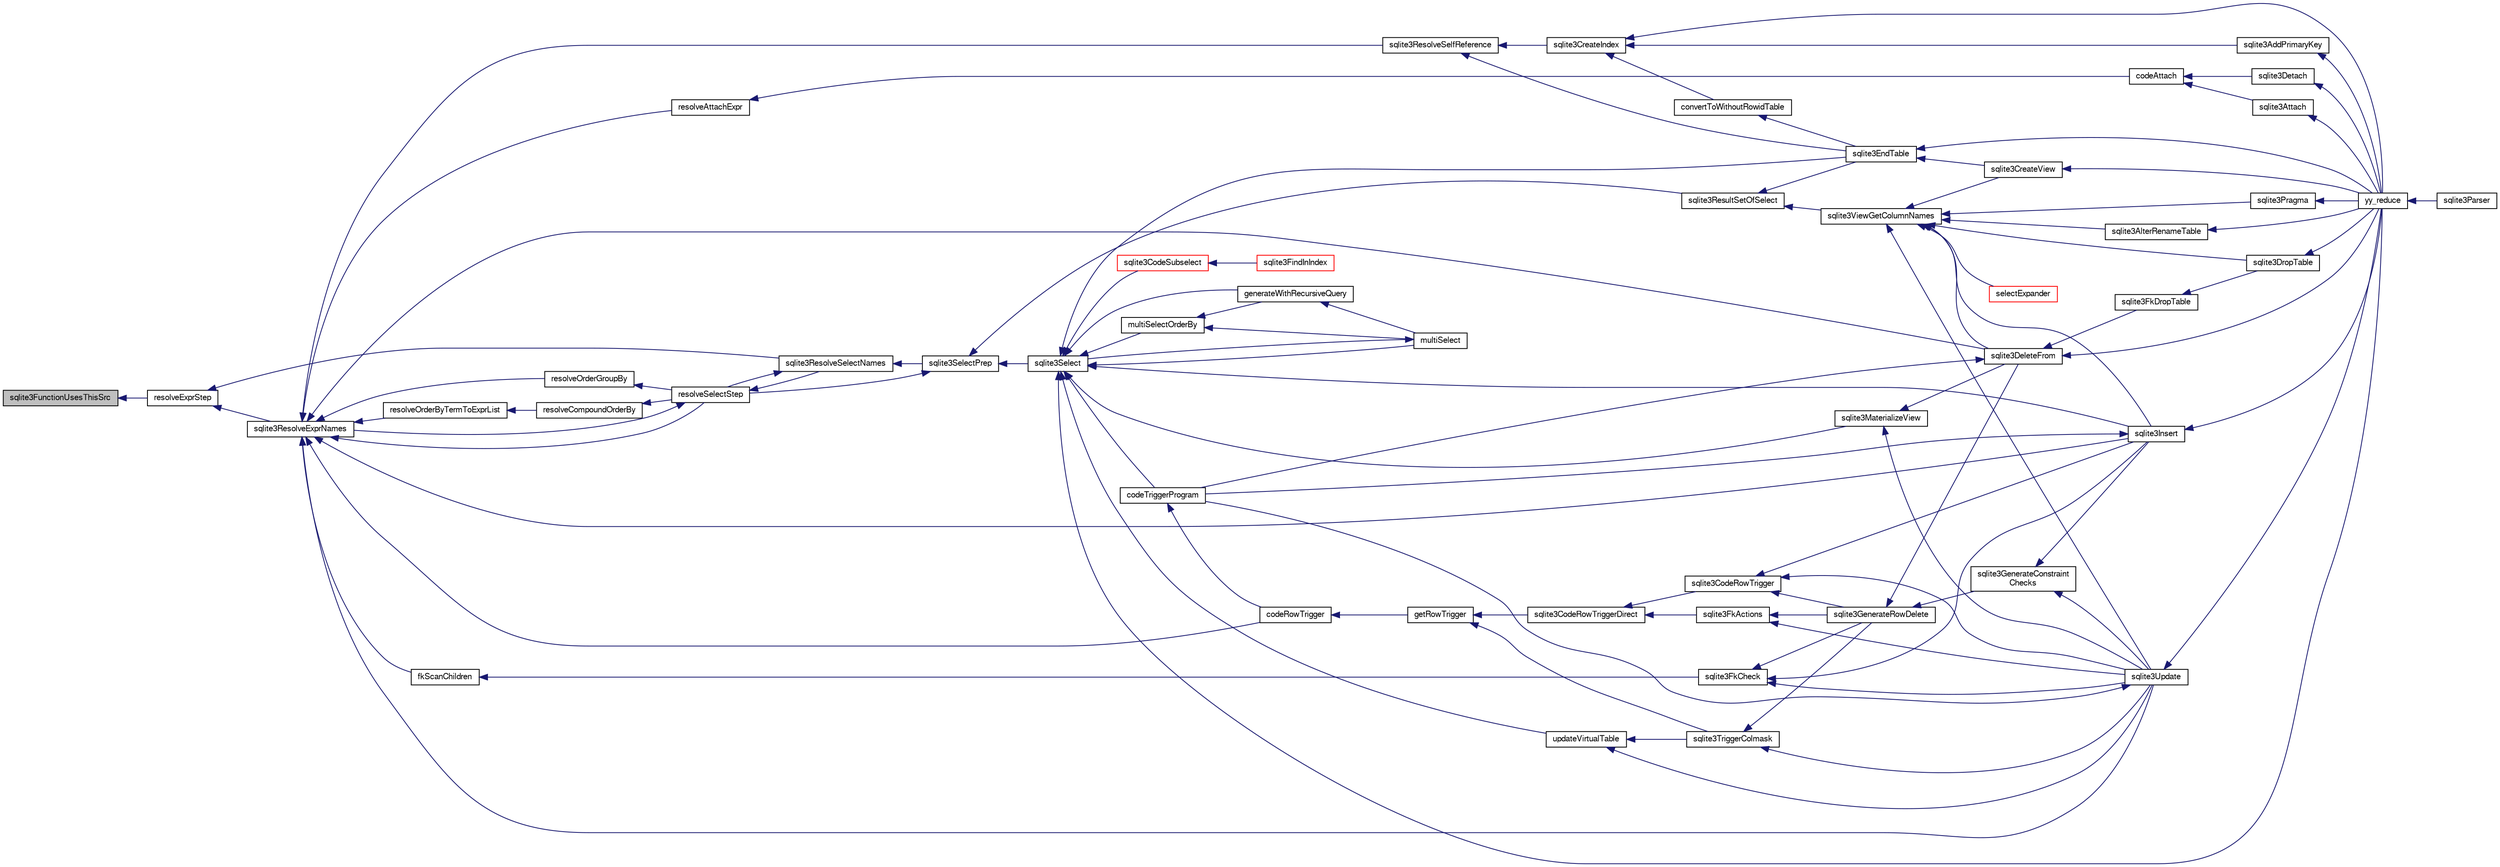 digraph "sqlite3FunctionUsesThisSrc"
{
  edge [fontname="FreeSans",fontsize="10",labelfontname="FreeSans",labelfontsize="10"];
  node [fontname="FreeSans",fontsize="10",shape=record];
  rankdir="LR";
  Node550570 [label="sqlite3FunctionUsesThisSrc",height=0.2,width=0.4,color="black", fillcolor="grey75", style="filled", fontcolor="black"];
  Node550570 -> Node550571 [dir="back",color="midnightblue",fontsize="10",style="solid",fontname="FreeSans"];
  Node550571 [label="resolveExprStep",height=0.2,width=0.4,color="black", fillcolor="white", style="filled",URL="$sqlite3_8c.html#a0687a8650fd8a4ebbf5c2c5a75a8fb13"];
  Node550571 -> Node550572 [dir="back",color="midnightblue",fontsize="10",style="solid",fontname="FreeSans"];
  Node550572 [label="sqlite3ResolveExprNames",height=0.2,width=0.4,color="black", fillcolor="white", style="filled",URL="$sqlite3_8c.html#a537cf717a3f847807d3a3fd65da636ad"];
  Node550572 -> Node550573 [dir="back",color="midnightblue",fontsize="10",style="solid",fontname="FreeSans"];
  Node550573 [label="resolveOrderByTermToExprList",height=0.2,width=0.4,color="black", fillcolor="white", style="filled",URL="$sqlite3_8c.html#ac7f7eabdc769257622ad90aac3e02fe6"];
  Node550573 -> Node550574 [dir="back",color="midnightblue",fontsize="10",style="solid",fontname="FreeSans"];
  Node550574 [label="resolveCompoundOrderBy",height=0.2,width=0.4,color="black", fillcolor="white", style="filled",URL="$sqlite3_8c.html#a462c5aa49cfd6aad6a92fa60ddefc569"];
  Node550574 -> Node550575 [dir="back",color="midnightblue",fontsize="10",style="solid",fontname="FreeSans"];
  Node550575 [label="resolveSelectStep",height=0.2,width=0.4,color="black", fillcolor="white", style="filled",URL="$sqlite3_8c.html#a0b9015a9e505c63fd104dcbad672c814"];
  Node550575 -> Node550572 [dir="back",color="midnightblue",fontsize="10",style="solid",fontname="FreeSans"];
  Node550575 -> Node550576 [dir="back",color="midnightblue",fontsize="10",style="solid",fontname="FreeSans"];
  Node550576 [label="sqlite3ResolveSelectNames",height=0.2,width=0.4,color="black", fillcolor="white", style="filled",URL="$sqlite3_8c.html#a0cf10c480643b1ab9eaa02056a400734"];
  Node550576 -> Node550575 [dir="back",color="midnightblue",fontsize="10",style="solid",fontname="FreeSans"];
  Node550576 -> Node550577 [dir="back",color="midnightblue",fontsize="10",style="solid",fontname="FreeSans"];
  Node550577 [label="sqlite3SelectPrep",height=0.2,width=0.4,color="black", fillcolor="white", style="filled",URL="$sqlite3_8c.html#aa4385bd53c0a43dea72fbc23cc78e1c6"];
  Node550577 -> Node550575 [dir="back",color="midnightblue",fontsize="10",style="solid",fontname="FreeSans"];
  Node550577 -> Node550578 [dir="back",color="midnightblue",fontsize="10",style="solid",fontname="FreeSans"];
  Node550578 [label="sqlite3ResultSetOfSelect",height=0.2,width=0.4,color="black", fillcolor="white", style="filled",URL="$sqlite3_8c.html#ade35a86757654a36498d74152aa2fda8"];
  Node550578 -> Node550579 [dir="back",color="midnightblue",fontsize="10",style="solid",fontname="FreeSans"];
  Node550579 [label="sqlite3EndTable",height=0.2,width=0.4,color="black", fillcolor="white", style="filled",URL="$sqlite3_8c.html#a7b5f2c66c0f0b6f819d970ca389768b0"];
  Node550579 -> Node550580 [dir="back",color="midnightblue",fontsize="10",style="solid",fontname="FreeSans"];
  Node550580 [label="sqlite3CreateView",height=0.2,width=0.4,color="black", fillcolor="white", style="filled",URL="$sqlite3_8c.html#a9d85cb00ff71dee5cd9a019503a6982e"];
  Node550580 -> Node550581 [dir="back",color="midnightblue",fontsize="10",style="solid",fontname="FreeSans"];
  Node550581 [label="yy_reduce",height=0.2,width=0.4,color="black", fillcolor="white", style="filled",URL="$sqlite3_8c.html#a7c419a9b25711c666a9a2449ef377f14"];
  Node550581 -> Node550582 [dir="back",color="midnightblue",fontsize="10",style="solid",fontname="FreeSans"];
  Node550582 [label="sqlite3Parser",height=0.2,width=0.4,color="black", fillcolor="white", style="filled",URL="$sqlite3_8c.html#a0327d71a5fabe0b6a343d78a2602e72a"];
  Node550579 -> Node550581 [dir="back",color="midnightblue",fontsize="10",style="solid",fontname="FreeSans"];
  Node550578 -> Node550583 [dir="back",color="midnightblue",fontsize="10",style="solid",fontname="FreeSans"];
  Node550583 [label="sqlite3ViewGetColumnNames",height=0.2,width=0.4,color="black", fillcolor="white", style="filled",URL="$sqlite3_8c.html#aebc7cd8d9e2bd174ae0a60363d3f6ce8"];
  Node550583 -> Node550584 [dir="back",color="midnightblue",fontsize="10",style="solid",fontname="FreeSans"];
  Node550584 [label="sqlite3AlterRenameTable",height=0.2,width=0.4,color="black", fillcolor="white", style="filled",URL="$sqlite3_8c.html#aa5cfdb507ff74e559f2efb0318c96d2c"];
  Node550584 -> Node550581 [dir="back",color="midnightblue",fontsize="10",style="solid",fontname="FreeSans"];
  Node550583 -> Node550580 [dir="back",color="midnightblue",fontsize="10",style="solid",fontname="FreeSans"];
  Node550583 -> Node550585 [dir="back",color="midnightblue",fontsize="10",style="solid",fontname="FreeSans"];
  Node550585 [label="sqlite3DropTable",height=0.2,width=0.4,color="black", fillcolor="white", style="filled",URL="$sqlite3_8c.html#a5534f77364b5568783c0e50db3c9defb"];
  Node550585 -> Node550581 [dir="back",color="midnightblue",fontsize="10",style="solid",fontname="FreeSans"];
  Node550583 -> Node550586 [dir="back",color="midnightblue",fontsize="10",style="solid",fontname="FreeSans"];
  Node550586 [label="sqlite3DeleteFrom",height=0.2,width=0.4,color="black", fillcolor="white", style="filled",URL="$sqlite3_8c.html#ab9b4b45349188b49eabb23f94608a091"];
  Node550586 -> Node550587 [dir="back",color="midnightblue",fontsize="10",style="solid",fontname="FreeSans"];
  Node550587 [label="sqlite3FkDropTable",height=0.2,width=0.4,color="black", fillcolor="white", style="filled",URL="$sqlite3_8c.html#a1218c6fc74e89152ceaa4760e82f5ef9"];
  Node550587 -> Node550585 [dir="back",color="midnightblue",fontsize="10",style="solid",fontname="FreeSans"];
  Node550586 -> Node550588 [dir="back",color="midnightblue",fontsize="10",style="solid",fontname="FreeSans"];
  Node550588 [label="codeTriggerProgram",height=0.2,width=0.4,color="black", fillcolor="white", style="filled",URL="$sqlite3_8c.html#a120801f59d9281d201d2ff4b2606836e"];
  Node550588 -> Node550589 [dir="back",color="midnightblue",fontsize="10",style="solid",fontname="FreeSans"];
  Node550589 [label="codeRowTrigger",height=0.2,width=0.4,color="black", fillcolor="white", style="filled",URL="$sqlite3_8c.html#a463cea5aaaf388b560b206570a0022fc"];
  Node550589 -> Node550590 [dir="back",color="midnightblue",fontsize="10",style="solid",fontname="FreeSans"];
  Node550590 [label="getRowTrigger",height=0.2,width=0.4,color="black", fillcolor="white", style="filled",URL="$sqlite3_8c.html#a69626ef20b540d1a2b19cf56f3f45689"];
  Node550590 -> Node550591 [dir="back",color="midnightblue",fontsize="10",style="solid",fontname="FreeSans"];
  Node550591 [label="sqlite3CodeRowTriggerDirect",height=0.2,width=0.4,color="black", fillcolor="white", style="filled",URL="$sqlite3_8c.html#ad92829f9001bcf89a0299dad5a48acd4"];
  Node550591 -> Node550592 [dir="back",color="midnightblue",fontsize="10",style="solid",fontname="FreeSans"];
  Node550592 [label="sqlite3FkActions",height=0.2,width=0.4,color="black", fillcolor="white", style="filled",URL="$sqlite3_8c.html#a39159bd1623724946c22355ba7f3ef90"];
  Node550592 -> Node550593 [dir="back",color="midnightblue",fontsize="10",style="solid",fontname="FreeSans"];
  Node550593 [label="sqlite3GenerateRowDelete",height=0.2,width=0.4,color="black", fillcolor="white", style="filled",URL="$sqlite3_8c.html#a2c76cbf3027fc18fdbb8cb4cd96b77d9"];
  Node550593 -> Node550586 [dir="back",color="midnightblue",fontsize="10",style="solid",fontname="FreeSans"];
  Node550593 -> Node550594 [dir="back",color="midnightblue",fontsize="10",style="solid",fontname="FreeSans"];
  Node550594 [label="sqlite3GenerateConstraint\lChecks",height=0.2,width=0.4,color="black", fillcolor="white", style="filled",URL="$sqlite3_8c.html#aef639c1e6a0c0a67ca6e7690ad931bd2"];
  Node550594 -> Node550595 [dir="back",color="midnightblue",fontsize="10",style="solid",fontname="FreeSans"];
  Node550595 [label="sqlite3Insert",height=0.2,width=0.4,color="black", fillcolor="white", style="filled",URL="$sqlite3_8c.html#a5b17c9c2000bae6bdff8e6be48d7dc2b"];
  Node550595 -> Node550588 [dir="back",color="midnightblue",fontsize="10",style="solid",fontname="FreeSans"];
  Node550595 -> Node550581 [dir="back",color="midnightblue",fontsize="10",style="solid",fontname="FreeSans"];
  Node550594 -> Node550596 [dir="back",color="midnightblue",fontsize="10",style="solid",fontname="FreeSans"];
  Node550596 [label="sqlite3Update",height=0.2,width=0.4,color="black", fillcolor="white", style="filled",URL="$sqlite3_8c.html#ac5aa67c46e8cc8174566fabe6809fafa"];
  Node550596 -> Node550588 [dir="back",color="midnightblue",fontsize="10",style="solid",fontname="FreeSans"];
  Node550596 -> Node550581 [dir="back",color="midnightblue",fontsize="10",style="solid",fontname="FreeSans"];
  Node550592 -> Node550596 [dir="back",color="midnightblue",fontsize="10",style="solid",fontname="FreeSans"];
  Node550591 -> Node550597 [dir="back",color="midnightblue",fontsize="10",style="solid",fontname="FreeSans"];
  Node550597 [label="sqlite3CodeRowTrigger",height=0.2,width=0.4,color="black", fillcolor="white", style="filled",URL="$sqlite3_8c.html#a37f21393c74de4d01b16761ee9abacd9"];
  Node550597 -> Node550593 [dir="back",color="midnightblue",fontsize="10",style="solid",fontname="FreeSans"];
  Node550597 -> Node550595 [dir="back",color="midnightblue",fontsize="10",style="solid",fontname="FreeSans"];
  Node550597 -> Node550596 [dir="back",color="midnightblue",fontsize="10",style="solid",fontname="FreeSans"];
  Node550590 -> Node550598 [dir="back",color="midnightblue",fontsize="10",style="solid",fontname="FreeSans"];
  Node550598 [label="sqlite3TriggerColmask",height=0.2,width=0.4,color="black", fillcolor="white", style="filled",URL="$sqlite3_8c.html#acace8e99e37ae5e84ea03c65e820c540"];
  Node550598 -> Node550593 [dir="back",color="midnightblue",fontsize="10",style="solid",fontname="FreeSans"];
  Node550598 -> Node550596 [dir="back",color="midnightblue",fontsize="10",style="solid",fontname="FreeSans"];
  Node550586 -> Node550581 [dir="back",color="midnightblue",fontsize="10",style="solid",fontname="FreeSans"];
  Node550583 -> Node550595 [dir="back",color="midnightblue",fontsize="10",style="solid",fontname="FreeSans"];
  Node550583 -> Node550599 [dir="back",color="midnightblue",fontsize="10",style="solid",fontname="FreeSans"];
  Node550599 [label="sqlite3Pragma",height=0.2,width=0.4,color="black", fillcolor="white", style="filled",URL="$sqlite3_8c.html#a111391370f58f8e6a6eca51fd34d62ed"];
  Node550599 -> Node550581 [dir="back",color="midnightblue",fontsize="10",style="solid",fontname="FreeSans"];
  Node550583 -> Node550600 [dir="back",color="midnightblue",fontsize="10",style="solid",fontname="FreeSans"];
  Node550600 [label="selectExpander",height=0.2,width=0.4,color="red", fillcolor="white", style="filled",URL="$sqlite3_8c.html#abee977318fbf74531340c6e41b0ca953"];
  Node550583 -> Node550596 [dir="back",color="midnightblue",fontsize="10",style="solid",fontname="FreeSans"];
  Node550577 -> Node550602 [dir="back",color="midnightblue",fontsize="10",style="solid",fontname="FreeSans"];
  Node550602 [label="sqlite3Select",height=0.2,width=0.4,color="black", fillcolor="white", style="filled",URL="$sqlite3_8c.html#a2465ee8c956209ba4b272477b7c21a45"];
  Node550602 -> Node550603 [dir="back",color="midnightblue",fontsize="10",style="solid",fontname="FreeSans"];
  Node550603 [label="sqlite3CodeSubselect",height=0.2,width=0.4,color="red", fillcolor="white", style="filled",URL="$sqlite3_8c.html#aa69b46d2204a1d1b110107a1be12ee0c"];
  Node550603 -> Node550604 [dir="back",color="midnightblue",fontsize="10",style="solid",fontname="FreeSans"];
  Node550604 [label="sqlite3FindInIndex",height=0.2,width=0.4,color="red", fillcolor="white", style="filled",URL="$sqlite3_8c.html#af7d8c56ab0231f44bb5f87b3fafeffb2"];
  Node550602 -> Node550579 [dir="back",color="midnightblue",fontsize="10",style="solid",fontname="FreeSans"];
  Node550602 -> Node550651 [dir="back",color="midnightblue",fontsize="10",style="solid",fontname="FreeSans"];
  Node550651 [label="sqlite3MaterializeView",height=0.2,width=0.4,color="black", fillcolor="white", style="filled",URL="$sqlite3_8c.html#a4557984b0b75f998fb0c3f231c9b1def"];
  Node550651 -> Node550586 [dir="back",color="midnightblue",fontsize="10",style="solid",fontname="FreeSans"];
  Node550651 -> Node550596 [dir="back",color="midnightblue",fontsize="10",style="solid",fontname="FreeSans"];
  Node550602 -> Node550595 [dir="back",color="midnightblue",fontsize="10",style="solid",fontname="FreeSans"];
  Node550602 -> Node550633 [dir="back",color="midnightblue",fontsize="10",style="solid",fontname="FreeSans"];
  Node550633 [label="generateWithRecursiveQuery",height=0.2,width=0.4,color="black", fillcolor="white", style="filled",URL="$sqlite3_8c.html#ade2c3663fa9c3b9676507984b9483942"];
  Node550633 -> Node550634 [dir="back",color="midnightblue",fontsize="10",style="solid",fontname="FreeSans"];
  Node550634 [label="multiSelect",height=0.2,width=0.4,color="black", fillcolor="white", style="filled",URL="$sqlite3_8c.html#a6456c61f3d9b2389738753cedfa24fa7"];
  Node550634 -> Node550602 [dir="back",color="midnightblue",fontsize="10",style="solid",fontname="FreeSans"];
  Node550602 -> Node550634 [dir="back",color="midnightblue",fontsize="10",style="solid",fontname="FreeSans"];
  Node550602 -> Node550635 [dir="back",color="midnightblue",fontsize="10",style="solid",fontname="FreeSans"];
  Node550635 [label="multiSelectOrderBy",height=0.2,width=0.4,color="black", fillcolor="white", style="filled",URL="$sqlite3_8c.html#afcdb8488c6f4dfdadaf9f04bca35b808"];
  Node550635 -> Node550633 [dir="back",color="midnightblue",fontsize="10",style="solid",fontname="FreeSans"];
  Node550635 -> Node550634 [dir="back",color="midnightblue",fontsize="10",style="solid",fontname="FreeSans"];
  Node550602 -> Node550588 [dir="back",color="midnightblue",fontsize="10",style="solid",fontname="FreeSans"];
  Node550602 -> Node550652 [dir="back",color="midnightblue",fontsize="10",style="solid",fontname="FreeSans"];
  Node550652 [label="updateVirtualTable",height=0.2,width=0.4,color="black", fillcolor="white", style="filled",URL="$sqlite3_8c.html#a740220531db9293c39a2cdd7da3f74e1"];
  Node550652 -> Node550598 [dir="back",color="midnightblue",fontsize="10",style="solid",fontname="FreeSans"];
  Node550652 -> Node550596 [dir="back",color="midnightblue",fontsize="10",style="solid",fontname="FreeSans"];
  Node550602 -> Node550581 [dir="back",color="midnightblue",fontsize="10",style="solid",fontname="FreeSans"];
  Node550572 -> Node550653 [dir="back",color="midnightblue",fontsize="10",style="solid",fontname="FreeSans"];
  Node550653 [label="resolveOrderGroupBy",height=0.2,width=0.4,color="black", fillcolor="white", style="filled",URL="$sqlite3_8c.html#a4dc8ed6177a5de887eae1010992e3d00"];
  Node550653 -> Node550575 [dir="back",color="midnightblue",fontsize="10",style="solid",fontname="FreeSans"];
  Node550572 -> Node550575 [dir="back",color="midnightblue",fontsize="10",style="solid",fontname="FreeSans"];
  Node550572 -> Node550654 [dir="back",color="midnightblue",fontsize="10",style="solid",fontname="FreeSans"];
  Node550654 [label="sqlite3ResolveSelfReference",height=0.2,width=0.4,color="black", fillcolor="white", style="filled",URL="$sqlite3_8c.html#ab524095a849de78f8728167d19336094"];
  Node550654 -> Node550579 [dir="back",color="midnightblue",fontsize="10",style="solid",fontname="FreeSans"];
  Node550654 -> Node550613 [dir="back",color="midnightblue",fontsize="10",style="solid",fontname="FreeSans"];
  Node550613 [label="sqlite3CreateIndex",height=0.2,width=0.4,color="black", fillcolor="white", style="filled",URL="$sqlite3_8c.html#a8dbe5e590ab6c58a8c45f34f7c81e825"];
  Node550613 -> Node550614 [dir="back",color="midnightblue",fontsize="10",style="solid",fontname="FreeSans"];
  Node550614 [label="sqlite3AddPrimaryKey",height=0.2,width=0.4,color="black", fillcolor="white", style="filled",URL="$sqlite3_8c.html#af2b0672c3379d2a7d927d210ae0ade62"];
  Node550614 -> Node550581 [dir="back",color="midnightblue",fontsize="10",style="solid",fontname="FreeSans"];
  Node550613 -> Node550615 [dir="back",color="midnightblue",fontsize="10",style="solid",fontname="FreeSans"];
  Node550615 [label="convertToWithoutRowidTable",height=0.2,width=0.4,color="black", fillcolor="white", style="filled",URL="$sqlite3_8c.html#a0d41effc4e4a0ba740429a08f6747313"];
  Node550615 -> Node550579 [dir="back",color="midnightblue",fontsize="10",style="solid",fontname="FreeSans"];
  Node550613 -> Node550581 [dir="back",color="midnightblue",fontsize="10",style="solid",fontname="FreeSans"];
  Node550572 -> Node550655 [dir="back",color="midnightblue",fontsize="10",style="solid",fontname="FreeSans"];
  Node550655 [label="resolveAttachExpr",height=0.2,width=0.4,color="black", fillcolor="white", style="filled",URL="$sqlite3_8c.html#a2b0ae2ee3fae38ccc805f582a9ce38f5"];
  Node550655 -> Node550628 [dir="back",color="midnightblue",fontsize="10",style="solid",fontname="FreeSans"];
  Node550628 [label="codeAttach",height=0.2,width=0.4,color="black", fillcolor="white", style="filled",URL="$sqlite3_8c.html#ade4e9e30d828a19c191fdcb098676d5b"];
  Node550628 -> Node550629 [dir="back",color="midnightblue",fontsize="10",style="solid",fontname="FreeSans"];
  Node550629 [label="sqlite3Detach",height=0.2,width=0.4,color="black", fillcolor="white", style="filled",URL="$sqlite3_8c.html#ab1a5a0b01c7560aef5e0b8603a68747d"];
  Node550629 -> Node550581 [dir="back",color="midnightblue",fontsize="10",style="solid",fontname="FreeSans"];
  Node550628 -> Node550630 [dir="back",color="midnightblue",fontsize="10",style="solid",fontname="FreeSans"];
  Node550630 [label="sqlite3Attach",height=0.2,width=0.4,color="black", fillcolor="white", style="filled",URL="$sqlite3_8c.html#ae0907fe0b43cc1b4c7e6a16213e8546f"];
  Node550630 -> Node550581 [dir="back",color="midnightblue",fontsize="10",style="solid",fontname="FreeSans"];
  Node550572 -> Node550586 [dir="back",color="midnightblue",fontsize="10",style="solid",fontname="FreeSans"];
  Node550572 -> Node550622 [dir="back",color="midnightblue",fontsize="10",style="solid",fontname="FreeSans"];
  Node550622 [label="fkScanChildren",height=0.2,width=0.4,color="black", fillcolor="white", style="filled",URL="$sqlite3_8c.html#a67c9dcb484336b3155e7a82a037d4691"];
  Node550622 -> Node550623 [dir="back",color="midnightblue",fontsize="10",style="solid",fontname="FreeSans"];
  Node550623 [label="sqlite3FkCheck",height=0.2,width=0.4,color="black", fillcolor="white", style="filled",URL="$sqlite3_8c.html#aa38fb76c7d6f48f19772877a41703b92"];
  Node550623 -> Node550593 [dir="back",color="midnightblue",fontsize="10",style="solid",fontname="FreeSans"];
  Node550623 -> Node550595 [dir="back",color="midnightblue",fontsize="10",style="solid",fontname="FreeSans"];
  Node550623 -> Node550596 [dir="back",color="midnightblue",fontsize="10",style="solid",fontname="FreeSans"];
  Node550572 -> Node550595 [dir="back",color="midnightblue",fontsize="10",style="solid",fontname="FreeSans"];
  Node550572 -> Node550589 [dir="back",color="midnightblue",fontsize="10",style="solid",fontname="FreeSans"];
  Node550572 -> Node550596 [dir="back",color="midnightblue",fontsize="10",style="solid",fontname="FreeSans"];
  Node550571 -> Node550576 [dir="back",color="midnightblue",fontsize="10",style="solid",fontname="FreeSans"];
}

